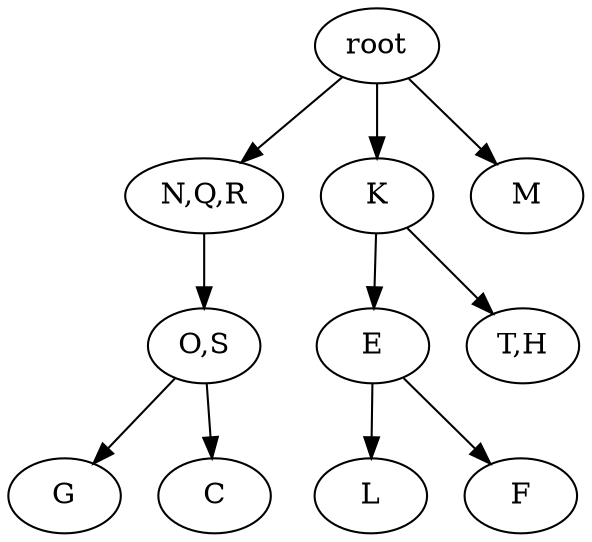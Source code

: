strict digraph G {
	graph [name=G];
	0	 [label=root];
	2	 [label="N,Q,R"];
	0 -> 2;
	3	 [label=K];
	0 -> 3;
	9	 [label=M];
	0 -> 9;
	5	 [label="O,S"];
	2 -> 5;
	6	 [label=E];
	3 -> 6;
	7	 [label="T,H"];
	3 -> 7;
	10	 [label=G];
	5 -> 10;
	11	 [label=C];
	5 -> 11;
	13	 [label=L];
	6 -> 13;
	14	 [label=F];
	6 -> 14;
}
